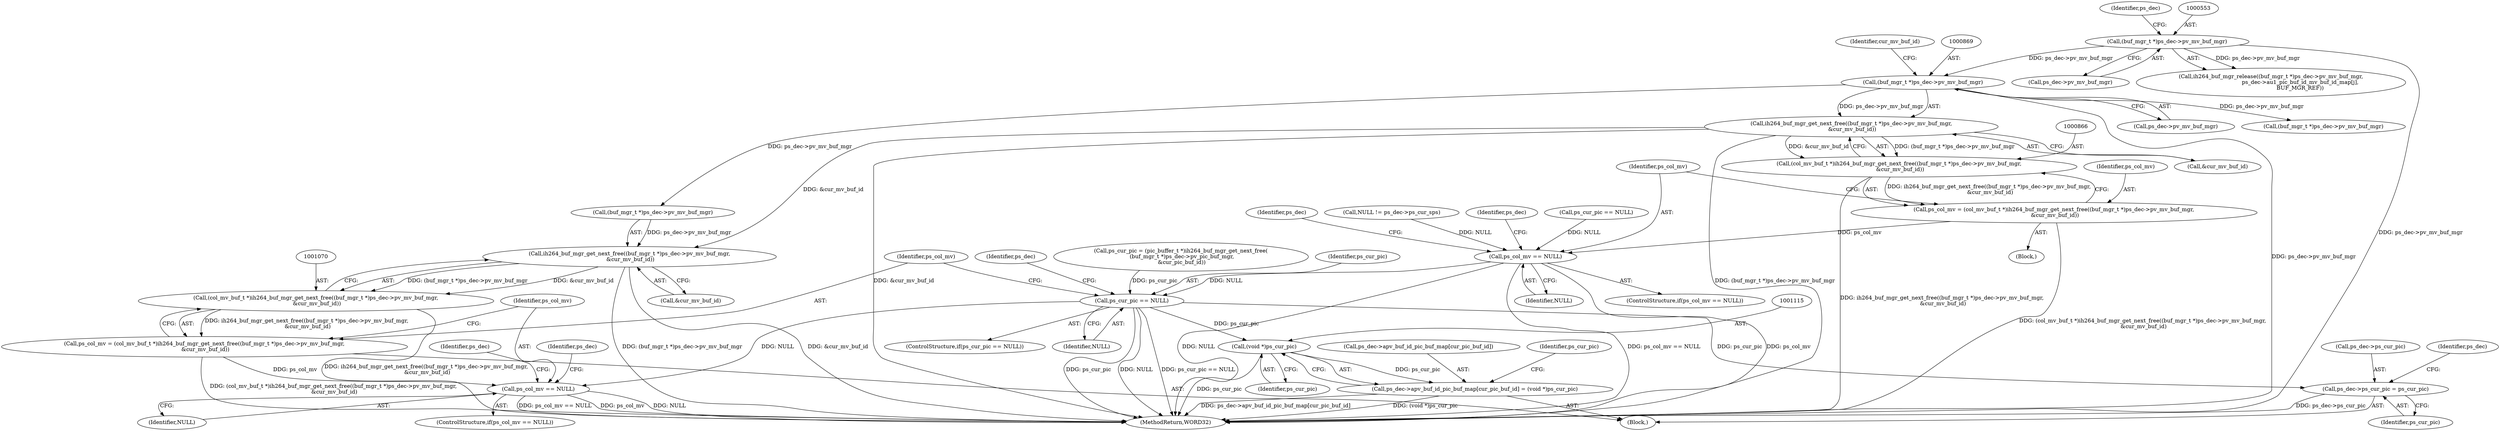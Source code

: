 digraph "0_Android_0b23c81c3dd9ec38f7e6806a3955fed1925541a0_3@API" {
"1000867" [label="(Call,ih264_buf_mgr_get_next_free((buf_mgr_t *)ps_dec->pv_mv_buf_mgr,\n &cur_mv_buf_id))"];
"1000868" [label="(Call,(buf_mgr_t *)ps_dec->pv_mv_buf_mgr)"];
"1000552" [label="(Call,(buf_mgr_t *)ps_dec->pv_mv_buf_mgr)"];
"1000865" [label="(Call,(col_mv_buf_t *)ih264_buf_mgr_get_next_free((buf_mgr_t *)ps_dec->pv_mv_buf_mgr,\n &cur_mv_buf_id))"];
"1000863" [label="(Call,ps_col_mv = (col_mv_buf_t *)ih264_buf_mgr_get_next_free((buf_mgr_t *)ps_dec->pv_mv_buf_mgr,\n &cur_mv_buf_id))"];
"1000876" [label="(Call,ps_col_mv == NULL)"];
"1001056" [label="(Call,ps_cur_pic == NULL)"];
"1001080" [label="(Call,ps_col_mv == NULL)"];
"1001091" [label="(Call,ps_dec->ps_cur_pic = ps_cur_pic)"];
"1001114" [label="(Call,(void *)ps_cur_pic)"];
"1001108" [label="(Call,ps_dec->apv_buf_id_pic_buf_map[cur_pic_buf_id] = (void *)ps_cur_pic)"];
"1001071" [label="(Call,ih264_buf_mgr_get_next_free((buf_mgr_t *)ps_dec->pv_mv_buf_mgr,\n &cur_mv_buf_id))"];
"1001069" [label="(Call,(col_mv_buf_t *)ih264_buf_mgr_get_next_free((buf_mgr_t *)ps_dec->pv_mv_buf_mgr,\n &cur_mv_buf_id))"];
"1001067" [label="(Call,ps_col_mv = (col_mv_buf_t *)ih264_buf_mgr_get_next_free((buf_mgr_t *)ps_dec->pv_mv_buf_mgr,\n &cur_mv_buf_id))"];
"1001091" [label="(Call,ps_dec->ps_cur_pic = ps_cur_pic)"];
"1000877" [label="(Identifier,ps_col_mv)"];
"1001092" [label="(Call,ps_dec->ps_cur_pic)"];
"1000864" [label="(Identifier,ps_col_mv)"];
"1001072" [label="(Call,(buf_mgr_t *)ps_dec->pv_mv_buf_mgr)"];
"1000867" [label="(Call,ih264_buf_mgr_get_next_free((buf_mgr_t *)ps_dec->pv_mv_buf_mgr,\n &cur_mv_buf_id))"];
"1000559" [label="(Identifier,ps_dec)"];
"1001055" [label="(ControlStructure,if(ps_cur_pic == NULL))"];
"1000868" [label="(Call,(buf_mgr_t *)ps_dec->pv_mv_buf_mgr)"];
"1000821" [label="(Block,)"];
"1001082" [label="(Identifier,NULL)"];
"1001109" [label="(Call,ps_dec->apv_buf_id_pic_buf_map[cur_pic_buf_id])"];
"1001071" [label="(Call,ih264_buf_mgr_get_next_free((buf_mgr_t *)ps_dec->pv_mv_buf_mgr,\n &cur_mv_buf_id))"];
"1000874" [label="(Identifier,cur_mv_buf_id)"];
"1000554" [label="(Call,ps_dec->pv_mv_buf_mgr)"];
"1000863" [label="(Call,ps_col_mv = (col_mv_buf_t *)ih264_buf_mgr_get_next_free((buf_mgr_t *)ps_dec->pv_mv_buf_mgr,\n &cur_mv_buf_id))"];
"1000870" [label="(Call,ps_dec->pv_mv_buf_mgr)"];
"1001043" [label="(Call,ps_cur_pic = (pic_buffer_t *)ih264_buf_mgr_get_next_free(\n (buf_mgr_t *)ps_dec->pv_pic_buf_mgr,\n &cur_pic_buf_id))"];
"1001098" [label="(Identifier,ps_dec)"];
"1000552" [label="(Call,(buf_mgr_t *)ps_dec->pv_mv_buf_mgr)"];
"1001056" [label="(Call,ps_cur_pic == NULL)"];
"1000865" [label="(Call,(col_mv_buf_t *)ih264_buf_mgr_get_next_free((buf_mgr_t *)ps_dec->pv_mv_buf_mgr,\n &cur_mv_buf_id))"];
"1001114" [label="(Call,(void *)ps_cur_pic)"];
"1001108" [label="(Call,ps_dec->apv_buf_id_pic_buf_map[cur_pic_buf_id] = (void *)ps_cur_pic)"];
"1000986" [label="(Block,)"];
"1000642" [label="(Call,NULL != ps_dec->ps_cur_sps)"];
"1001080" [label="(Call,ps_col_mv == NULL)"];
"1001067" [label="(Call,ps_col_mv = (col_mv_buf_t *)ih264_buf_mgr_get_next_free((buf_mgr_t *)ps_dec->pv_mv_buf_mgr,\n &cur_mv_buf_id))"];
"1002159" [label="(MethodReturn,WORD32)"];
"1001079" [label="(ControlStructure,if(ps_col_mv == NULL))"];
"1001086" [label="(Identifier,ps_dec)"];
"1000875" [label="(ControlStructure,if(ps_col_mv == NULL))"];
"1000889" [label="(Identifier,ps_dec)"];
"1001119" [label="(Identifier,ps_cur_pic)"];
"1000842" [label="(Call,ps_cur_pic == NULL)"];
"1000873" [label="(Call,&cur_mv_buf_id)"];
"1001058" [label="(Identifier,NULL)"];
"1000882" [label="(Identifier,ps_dec)"];
"1001057" [label="(Identifier,ps_cur_pic)"];
"1001077" [label="(Call,&cur_mv_buf_id)"];
"1000878" [label="(Identifier,NULL)"];
"1001081" [label="(Identifier,ps_col_mv)"];
"1001093" [label="(Identifier,ps_dec)"];
"1001068" [label="(Identifier,ps_col_mv)"];
"1001062" [label="(Identifier,ps_dec)"];
"1000876" [label="(Call,ps_col_mv == NULL)"];
"1000551" [label="(Call,ih264_buf_mgr_release((buf_mgr_t *)ps_dec->pv_mv_buf_mgr,\n                                  ps_dec->au1_pic_buf_id_mv_buf_id_map[j],\n                                  BUF_MGR_REF))"];
"1001069" [label="(Call,(col_mv_buf_t *)ih264_buf_mgr_get_next_free((buf_mgr_t *)ps_dec->pv_mv_buf_mgr,\n &cur_mv_buf_id))"];
"1001009" [label="(Call,(buf_mgr_t *)ps_dec->pv_mv_buf_mgr)"];
"1001095" [label="(Identifier,ps_cur_pic)"];
"1001116" [label="(Identifier,ps_cur_pic)"];
"1000867" -> "1000865"  [label="AST: "];
"1000867" -> "1000873"  [label="CFG: "];
"1000868" -> "1000867"  [label="AST: "];
"1000873" -> "1000867"  [label="AST: "];
"1000865" -> "1000867"  [label="CFG: "];
"1000867" -> "1002159"  [label="DDG: &cur_mv_buf_id"];
"1000867" -> "1002159"  [label="DDG: (buf_mgr_t *)ps_dec->pv_mv_buf_mgr"];
"1000867" -> "1000865"  [label="DDG: (buf_mgr_t *)ps_dec->pv_mv_buf_mgr"];
"1000867" -> "1000865"  [label="DDG: &cur_mv_buf_id"];
"1000868" -> "1000867"  [label="DDG: ps_dec->pv_mv_buf_mgr"];
"1000867" -> "1001071"  [label="DDG: &cur_mv_buf_id"];
"1000868" -> "1000870"  [label="CFG: "];
"1000869" -> "1000868"  [label="AST: "];
"1000870" -> "1000868"  [label="AST: "];
"1000874" -> "1000868"  [label="CFG: "];
"1000868" -> "1002159"  [label="DDG: ps_dec->pv_mv_buf_mgr"];
"1000552" -> "1000868"  [label="DDG: ps_dec->pv_mv_buf_mgr"];
"1000868" -> "1001009"  [label="DDG: ps_dec->pv_mv_buf_mgr"];
"1000868" -> "1001072"  [label="DDG: ps_dec->pv_mv_buf_mgr"];
"1000552" -> "1000551"  [label="AST: "];
"1000552" -> "1000554"  [label="CFG: "];
"1000553" -> "1000552"  [label="AST: "];
"1000554" -> "1000552"  [label="AST: "];
"1000559" -> "1000552"  [label="CFG: "];
"1000552" -> "1002159"  [label="DDG: ps_dec->pv_mv_buf_mgr"];
"1000552" -> "1000551"  [label="DDG: ps_dec->pv_mv_buf_mgr"];
"1000865" -> "1000863"  [label="AST: "];
"1000866" -> "1000865"  [label="AST: "];
"1000863" -> "1000865"  [label="CFG: "];
"1000865" -> "1002159"  [label="DDG: ih264_buf_mgr_get_next_free((buf_mgr_t *)ps_dec->pv_mv_buf_mgr,\n &cur_mv_buf_id)"];
"1000865" -> "1000863"  [label="DDG: ih264_buf_mgr_get_next_free((buf_mgr_t *)ps_dec->pv_mv_buf_mgr,\n &cur_mv_buf_id)"];
"1000863" -> "1000821"  [label="AST: "];
"1000864" -> "1000863"  [label="AST: "];
"1000877" -> "1000863"  [label="CFG: "];
"1000863" -> "1002159"  [label="DDG: (col_mv_buf_t *)ih264_buf_mgr_get_next_free((buf_mgr_t *)ps_dec->pv_mv_buf_mgr,\n &cur_mv_buf_id)"];
"1000863" -> "1000876"  [label="DDG: ps_col_mv"];
"1000876" -> "1000875"  [label="AST: "];
"1000876" -> "1000878"  [label="CFG: "];
"1000877" -> "1000876"  [label="AST: "];
"1000878" -> "1000876"  [label="AST: "];
"1000882" -> "1000876"  [label="CFG: "];
"1000889" -> "1000876"  [label="CFG: "];
"1000876" -> "1002159"  [label="DDG: NULL"];
"1000876" -> "1002159"  [label="DDG: ps_col_mv == NULL"];
"1000876" -> "1002159"  [label="DDG: ps_col_mv"];
"1000642" -> "1000876"  [label="DDG: NULL"];
"1000842" -> "1000876"  [label="DDG: NULL"];
"1000876" -> "1001056"  [label="DDG: NULL"];
"1001056" -> "1001055"  [label="AST: "];
"1001056" -> "1001058"  [label="CFG: "];
"1001057" -> "1001056"  [label="AST: "];
"1001058" -> "1001056"  [label="AST: "];
"1001062" -> "1001056"  [label="CFG: "];
"1001068" -> "1001056"  [label="CFG: "];
"1001056" -> "1002159"  [label="DDG: ps_cur_pic"];
"1001056" -> "1002159"  [label="DDG: NULL"];
"1001056" -> "1002159"  [label="DDG: ps_cur_pic == NULL"];
"1001043" -> "1001056"  [label="DDG: ps_cur_pic"];
"1001056" -> "1001080"  [label="DDG: NULL"];
"1001056" -> "1001091"  [label="DDG: ps_cur_pic"];
"1001056" -> "1001114"  [label="DDG: ps_cur_pic"];
"1001080" -> "1001079"  [label="AST: "];
"1001080" -> "1001082"  [label="CFG: "];
"1001081" -> "1001080"  [label="AST: "];
"1001082" -> "1001080"  [label="AST: "];
"1001086" -> "1001080"  [label="CFG: "];
"1001093" -> "1001080"  [label="CFG: "];
"1001080" -> "1002159"  [label="DDG: ps_col_mv == NULL"];
"1001080" -> "1002159"  [label="DDG: ps_col_mv"];
"1001080" -> "1002159"  [label="DDG: NULL"];
"1001067" -> "1001080"  [label="DDG: ps_col_mv"];
"1001091" -> "1000986"  [label="AST: "];
"1001091" -> "1001095"  [label="CFG: "];
"1001092" -> "1001091"  [label="AST: "];
"1001095" -> "1001091"  [label="AST: "];
"1001098" -> "1001091"  [label="CFG: "];
"1001091" -> "1002159"  [label="DDG: ps_dec->ps_cur_pic"];
"1001114" -> "1001108"  [label="AST: "];
"1001114" -> "1001116"  [label="CFG: "];
"1001115" -> "1001114"  [label="AST: "];
"1001116" -> "1001114"  [label="AST: "];
"1001108" -> "1001114"  [label="CFG: "];
"1001114" -> "1002159"  [label="DDG: ps_cur_pic"];
"1001114" -> "1001108"  [label="DDG: ps_cur_pic"];
"1001108" -> "1000986"  [label="AST: "];
"1001109" -> "1001108"  [label="AST: "];
"1001119" -> "1001108"  [label="CFG: "];
"1001108" -> "1002159"  [label="DDG: (void *)ps_cur_pic"];
"1001108" -> "1002159"  [label="DDG: ps_dec->apv_buf_id_pic_buf_map[cur_pic_buf_id]"];
"1001071" -> "1001069"  [label="AST: "];
"1001071" -> "1001077"  [label="CFG: "];
"1001072" -> "1001071"  [label="AST: "];
"1001077" -> "1001071"  [label="AST: "];
"1001069" -> "1001071"  [label="CFG: "];
"1001071" -> "1002159"  [label="DDG: (buf_mgr_t *)ps_dec->pv_mv_buf_mgr"];
"1001071" -> "1002159"  [label="DDG: &cur_mv_buf_id"];
"1001071" -> "1001069"  [label="DDG: (buf_mgr_t *)ps_dec->pv_mv_buf_mgr"];
"1001071" -> "1001069"  [label="DDG: &cur_mv_buf_id"];
"1001072" -> "1001071"  [label="DDG: ps_dec->pv_mv_buf_mgr"];
"1001069" -> "1001067"  [label="AST: "];
"1001070" -> "1001069"  [label="AST: "];
"1001067" -> "1001069"  [label="CFG: "];
"1001069" -> "1002159"  [label="DDG: ih264_buf_mgr_get_next_free((buf_mgr_t *)ps_dec->pv_mv_buf_mgr,\n &cur_mv_buf_id)"];
"1001069" -> "1001067"  [label="DDG: ih264_buf_mgr_get_next_free((buf_mgr_t *)ps_dec->pv_mv_buf_mgr,\n &cur_mv_buf_id)"];
"1001067" -> "1000986"  [label="AST: "];
"1001068" -> "1001067"  [label="AST: "];
"1001081" -> "1001067"  [label="CFG: "];
"1001067" -> "1002159"  [label="DDG: (col_mv_buf_t *)ih264_buf_mgr_get_next_free((buf_mgr_t *)ps_dec->pv_mv_buf_mgr,\n &cur_mv_buf_id)"];
}
